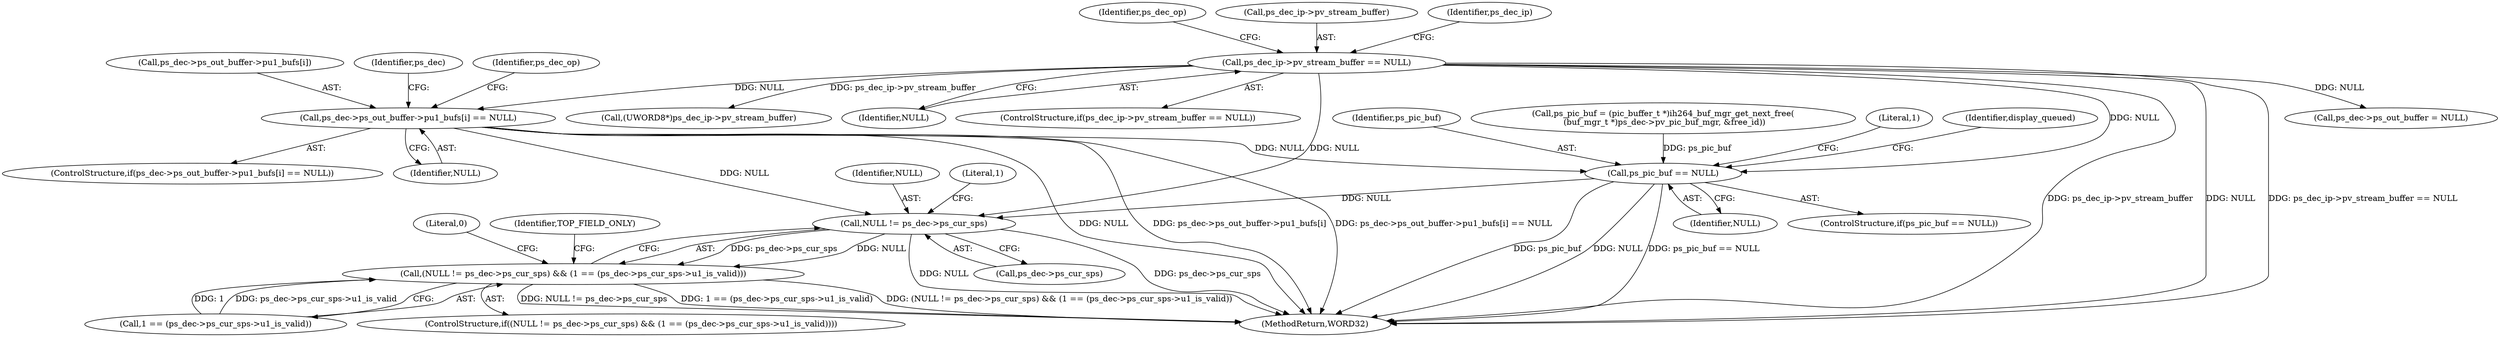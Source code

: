 digraph "0_Android_494561291a503840f385fbcd11d9bc5f4dc502b8@array" {
"1000421" [label="(Call,ps_dec->ps_out_buffer->pu1_bufs[i] == NULL)"];
"1000270" [label="(Call,ps_dec_ip->pv_stream_buffer == NULL)"];
"1000623" [label="(Call,ps_pic_buf == NULL)"];
"1002124" [label="(Call,NULL != ps_dec->ps_cur_sps)"];
"1002123" [label="(Call,(NULL != ps_dec->ps_cur_sps) && (1 == (ps_dec->ps_cur_sps->u1_is_valid)))"];
"1002140" [label="(Literal,0)"];
"1002130" [label="(Literal,1)"];
"1002129" [label="(Call,1 == (ps_dec->ps_cur_sps->u1_is_valid))"];
"1000321" [label="(Call,ps_dec->ps_out_buffer = NULL)"];
"1000625" [label="(Identifier,NULL)"];
"1002125" [label="(Identifier,NULL)"];
"1000630" [label="(Identifier,display_queued)"];
"1000450" [label="(Identifier,ps_dec)"];
"1000270" [label="(Call,ps_dec_ip->pv_stream_buffer == NULL)"];
"1000623" [label="(Call,ps_pic_buf == NULL)"];
"1000420" [label="(ControlStructure,if(ps_dec->ps_out_buffer->pu1_bufs[i] == NULL))"];
"1000610" [label="(Call,ps_pic_buf = (pic_buffer_t *)ih264_buf_mgr_get_next_free(\n (buf_mgr_t *)ps_dec->pv_pic_buf_mgr, &free_id))"];
"1002124" [label="(Call,NULL != ps_dec->ps_cur_sps)"];
"1000278" [label="(Identifier,ps_dec_op)"];
"1000980" [label="(Call,(UWORD8*)ps_dec_ip->pv_stream_buffer)"];
"1002122" [label="(ControlStructure,if((NULL != ps_dec->ps_cur_sps) && (1 == (ps_dec->ps_cur_sps->u1_is_valid))))"];
"1002226" [label="(MethodReturn,WORD32)"];
"1000274" [label="(Identifier,NULL)"];
"1000271" [label="(Call,ps_dec_ip->pv_stream_buffer)"];
"1002161" [label="(Identifier,TOP_FIELD_ONLY)"];
"1000624" [label="(Identifier,ps_pic_buf)"];
"1000433" [label="(Identifier,ps_dec_op)"];
"1000269" [label="(ControlStructure,if(ps_dec_ip->pv_stream_buffer == NULL))"];
"1002123" [label="(Call,(NULL != ps_dec->ps_cur_sps) && (1 == (ps_dec->ps_cur_sps->u1_is_valid)))"];
"1002126" [label="(Call,ps_dec->ps_cur_sps)"];
"1000421" [label="(Call,ps_dec->ps_out_buffer->pu1_bufs[i] == NULL)"];
"1000678" [label="(Literal,1)"];
"1000429" [label="(Identifier,NULL)"];
"1000293" [label="(Identifier,ps_dec_ip)"];
"1000422" [label="(Call,ps_dec->ps_out_buffer->pu1_bufs[i])"];
"1000622" [label="(ControlStructure,if(ps_pic_buf == NULL))"];
"1000421" -> "1000420"  [label="AST: "];
"1000421" -> "1000429"  [label="CFG: "];
"1000422" -> "1000421"  [label="AST: "];
"1000429" -> "1000421"  [label="AST: "];
"1000433" -> "1000421"  [label="CFG: "];
"1000450" -> "1000421"  [label="CFG: "];
"1000421" -> "1002226"  [label="DDG: ps_dec->ps_out_buffer->pu1_bufs[i]"];
"1000421" -> "1002226"  [label="DDG: ps_dec->ps_out_buffer->pu1_bufs[i] == NULL"];
"1000421" -> "1002226"  [label="DDG: NULL"];
"1000270" -> "1000421"  [label="DDG: NULL"];
"1000421" -> "1000623"  [label="DDG: NULL"];
"1000421" -> "1002124"  [label="DDG: NULL"];
"1000270" -> "1000269"  [label="AST: "];
"1000270" -> "1000274"  [label="CFG: "];
"1000271" -> "1000270"  [label="AST: "];
"1000274" -> "1000270"  [label="AST: "];
"1000278" -> "1000270"  [label="CFG: "];
"1000293" -> "1000270"  [label="CFG: "];
"1000270" -> "1002226"  [label="DDG: NULL"];
"1000270" -> "1002226"  [label="DDG: ps_dec_ip->pv_stream_buffer == NULL"];
"1000270" -> "1002226"  [label="DDG: ps_dec_ip->pv_stream_buffer"];
"1000270" -> "1000321"  [label="DDG: NULL"];
"1000270" -> "1000623"  [label="DDG: NULL"];
"1000270" -> "1000980"  [label="DDG: ps_dec_ip->pv_stream_buffer"];
"1000270" -> "1002124"  [label="DDG: NULL"];
"1000623" -> "1000622"  [label="AST: "];
"1000623" -> "1000625"  [label="CFG: "];
"1000624" -> "1000623"  [label="AST: "];
"1000625" -> "1000623"  [label="AST: "];
"1000630" -> "1000623"  [label="CFG: "];
"1000678" -> "1000623"  [label="CFG: "];
"1000623" -> "1002226"  [label="DDG: ps_pic_buf == NULL"];
"1000623" -> "1002226"  [label="DDG: ps_pic_buf"];
"1000623" -> "1002226"  [label="DDG: NULL"];
"1000610" -> "1000623"  [label="DDG: ps_pic_buf"];
"1000623" -> "1002124"  [label="DDG: NULL"];
"1002124" -> "1002123"  [label="AST: "];
"1002124" -> "1002126"  [label="CFG: "];
"1002125" -> "1002124"  [label="AST: "];
"1002126" -> "1002124"  [label="AST: "];
"1002130" -> "1002124"  [label="CFG: "];
"1002123" -> "1002124"  [label="CFG: "];
"1002124" -> "1002226"  [label="DDG: ps_dec->ps_cur_sps"];
"1002124" -> "1002226"  [label="DDG: NULL"];
"1002124" -> "1002123"  [label="DDG: NULL"];
"1002124" -> "1002123"  [label="DDG: ps_dec->ps_cur_sps"];
"1002123" -> "1002122"  [label="AST: "];
"1002123" -> "1002129"  [label="CFG: "];
"1002129" -> "1002123"  [label="AST: "];
"1002140" -> "1002123"  [label="CFG: "];
"1002161" -> "1002123"  [label="CFG: "];
"1002123" -> "1002226"  [label="DDG: NULL != ps_dec->ps_cur_sps"];
"1002123" -> "1002226"  [label="DDG: 1 == (ps_dec->ps_cur_sps->u1_is_valid)"];
"1002123" -> "1002226"  [label="DDG: (NULL != ps_dec->ps_cur_sps) && (1 == (ps_dec->ps_cur_sps->u1_is_valid))"];
"1002129" -> "1002123"  [label="DDG: 1"];
"1002129" -> "1002123"  [label="DDG: ps_dec->ps_cur_sps->u1_is_valid"];
}
